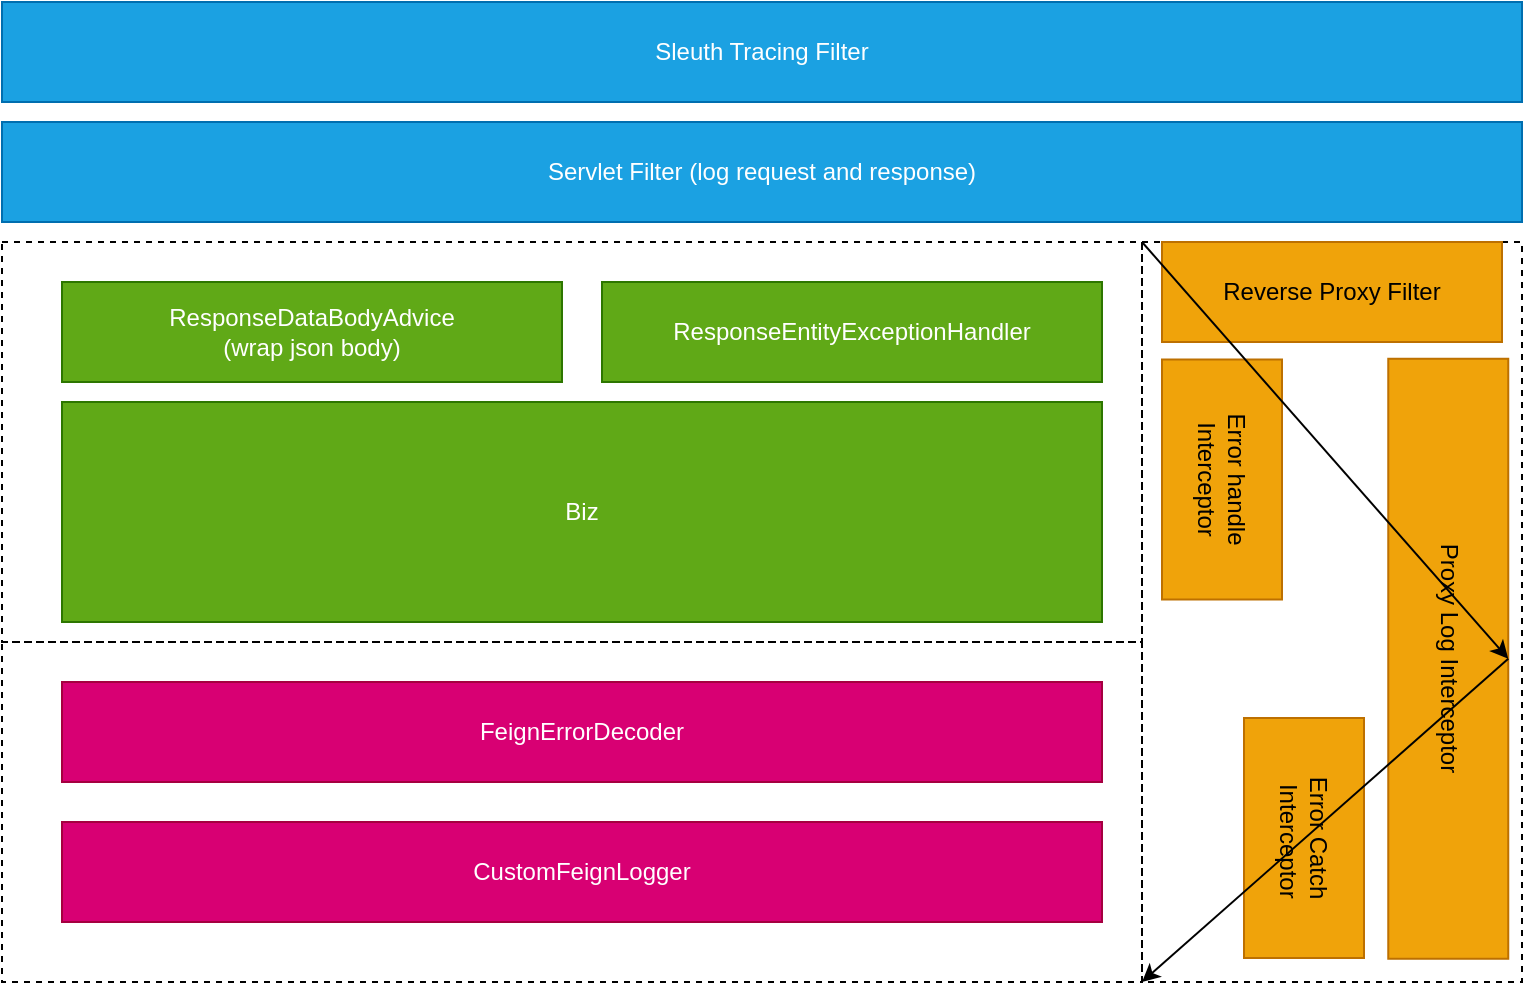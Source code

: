 <mxfile version="15.9.4" type="github">
  <diagram id="prtHgNgQTEPvFCAcTncT" name="Page-1">
    <mxGraphModel dx="719" dy="529" grid="1" gridSize="10" guides="1" tooltips="1" connect="1" arrows="1" fold="1" page="0" pageScale="1" pageWidth="827" pageHeight="1169" math="0" shadow="0">
      <root>
        <mxCell id="0" />
        <mxCell id="1" parent="0" />
        <mxCell id="07qmuEmJWsrUPiBE4O00-23" value="" style="rounded=0;whiteSpace=wrap;html=1;fillColor=none;dashed=1;" vertex="1" parent="1">
          <mxGeometry x="570" y="200" width="190" height="370" as="geometry" />
        </mxCell>
        <mxCell id="07qmuEmJWsrUPiBE4O00-22" value="" style="rounded=0;whiteSpace=wrap;html=1;fillColor=none;dashed=1;" vertex="1" parent="1">
          <mxGeometry y="400" width="570" height="170" as="geometry" />
        </mxCell>
        <mxCell id="07qmuEmJWsrUPiBE4O00-18" value="" style="rounded=0;whiteSpace=wrap;html=1;fillColor=none;dashed=1;" vertex="1" parent="1">
          <mxGeometry y="200" width="570" height="200" as="geometry" />
        </mxCell>
        <mxCell id="07qmuEmJWsrUPiBE4O00-1" value="Servlet Filter (log request and response)" style="rounded=0;whiteSpace=wrap;html=1;fillColor=#1ba1e2;fontColor=#ffffff;strokeColor=#006EAF;" vertex="1" parent="1">
          <mxGeometry y="140" width="760" height="50" as="geometry" />
        </mxCell>
        <mxCell id="07qmuEmJWsrUPiBE4O00-3" value="ResponseDataBodyAdvice&lt;br&gt;(wrap json body)" style="rounded=0;whiteSpace=wrap;html=1;fillColor=#60a917;fontColor=#ffffff;strokeColor=#2D7600;" vertex="1" parent="1">
          <mxGeometry x="30" y="220" width="250" height="50" as="geometry" />
        </mxCell>
        <mxCell id="07qmuEmJWsrUPiBE4O00-4" value="ResponseEntityExceptionHandler" style="rounded=0;whiteSpace=wrap;html=1;fillColor=#60a917;fontColor=#ffffff;strokeColor=#2D7600;" vertex="1" parent="1">
          <mxGeometry x="300" y="220" width="250" height="50" as="geometry" />
        </mxCell>
        <mxCell id="07qmuEmJWsrUPiBE4O00-5" value="CustomFeignLogger" style="rounded=0;whiteSpace=wrap;html=1;fillColor=#d80073;fontColor=#ffffff;strokeColor=#A50040;" vertex="1" parent="1">
          <mxGeometry x="30" y="490" width="520" height="50" as="geometry" />
        </mxCell>
        <mxCell id="07qmuEmJWsrUPiBE4O00-6" value="FeignErrorDecoder" style="rounded=0;whiteSpace=wrap;html=1;fillColor=#d80073;fontColor=#ffffff;strokeColor=#A50040;" vertex="1" parent="1">
          <mxGeometry x="30" y="420" width="520" height="50" as="geometry" />
        </mxCell>
        <mxCell id="07qmuEmJWsrUPiBE4O00-10" value="Sleuth Tracing Filter" style="rounded=0;whiteSpace=wrap;html=1;fillColor=#1ba1e2;fontColor=#ffffff;strokeColor=#006EAF;" vertex="1" parent="1">
          <mxGeometry y="80" width="760" height="50" as="geometry" />
        </mxCell>
        <mxCell id="07qmuEmJWsrUPiBE4O00-16" value="Reverse Proxy Filter" style="rounded=0;whiteSpace=wrap;html=1;fillColor=#f0a30a;fontColor=#000000;strokeColor=#BD7000;" vertex="1" parent="1">
          <mxGeometry x="580" y="200" width="170" height="50" as="geometry" />
        </mxCell>
        <mxCell id="07qmuEmJWsrUPiBE4O00-21" value="Biz" style="rounded=0;whiteSpace=wrap;html=1;fillColor=#60a917;fontColor=#ffffff;strokeColor=#2D7600;" vertex="1" parent="1">
          <mxGeometry x="30" y="280" width="520" height="110" as="geometry" />
        </mxCell>
        <mxCell id="07qmuEmJWsrUPiBE4O00-8" value="Proxy Log Interceptor" style="rounded=0;whiteSpace=wrap;html=1;rotation=90;fillColor=#f0a30a;fontColor=#000000;strokeColor=#BD7000;" vertex="1" parent="1">
          <mxGeometry x="573.13" y="378.38" width="300" height="60" as="geometry" />
        </mxCell>
        <mxCell id="07qmuEmJWsrUPiBE4O00-11" value="Error handle Interceptor" style="rounded=0;whiteSpace=wrap;html=1;rotation=90;fillColor=#f0a30a;fontColor=#000000;strokeColor=#BD7000;" vertex="1" parent="1">
          <mxGeometry x="550" y="288.75" width="120" height="60" as="geometry" />
        </mxCell>
        <mxCell id="07qmuEmJWsrUPiBE4O00-12" value="Error Catch&lt;br&gt;&amp;nbsp;Interceptor" style="rounded=0;whiteSpace=wrap;html=1;rotation=90;fillColor=#f0a30a;fontColor=#000000;strokeColor=#BD7000;" vertex="1" parent="1">
          <mxGeometry x="591" y="468" width="120" height="60" as="geometry" />
        </mxCell>
        <mxCell id="07qmuEmJWsrUPiBE4O00-13" value="" style="endArrow=classic;html=1;rounded=0;exitX=1;exitY=0;exitDx=0;exitDy=0;entryX=0.5;entryY=0;entryDx=0;entryDy=0;" edge="1" parent="1" source="07qmuEmJWsrUPiBE4O00-18" target="07qmuEmJWsrUPiBE4O00-8">
          <mxGeometry width="50" height="50" relative="1" as="geometry">
            <mxPoint x="385" y="560" as="sourcePoint" />
            <mxPoint x="435" y="510" as="targetPoint" />
          </mxGeometry>
        </mxCell>
        <mxCell id="07qmuEmJWsrUPiBE4O00-15" style="rounded=0;orthogonalLoop=1;jettySize=auto;html=1;exitX=0.5;exitY=0;exitDx=0;exitDy=0;entryX=0;entryY=1;entryDx=0;entryDy=0;" edge="1" parent="1" source="07qmuEmJWsrUPiBE4O00-8" target="07qmuEmJWsrUPiBE4O00-23">
          <mxGeometry relative="1" as="geometry" />
        </mxCell>
      </root>
    </mxGraphModel>
  </diagram>
</mxfile>
